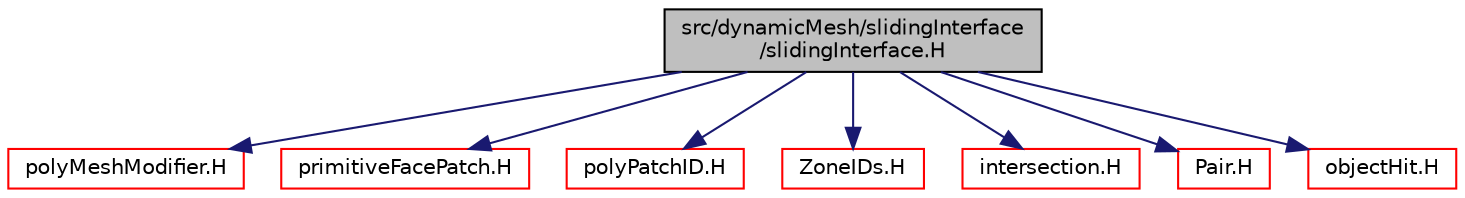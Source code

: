 digraph "src/dynamicMesh/slidingInterface/slidingInterface.H"
{
  bgcolor="transparent";
  edge [fontname="Helvetica",fontsize="10",labelfontname="Helvetica",labelfontsize="10"];
  node [fontname="Helvetica",fontsize="10",shape=record];
  Node1 [label="src/dynamicMesh/slidingInterface\l/slidingInterface.H",height=0.2,width=0.4,color="black", fillcolor="grey75", style="filled", fontcolor="black"];
  Node1 -> Node2 [color="midnightblue",fontsize="10",style="solid",fontname="Helvetica"];
  Node2 [label="polyMeshModifier.H",height=0.2,width=0.4,color="red",URL="$a04865.html"];
  Node1 -> Node3 [color="midnightblue",fontsize="10",style="solid",fontname="Helvetica"];
  Node3 [label="primitiveFacePatch.H",height=0.2,width=0.4,color="red",URL="$a08740.html"];
  Node1 -> Node4 [color="midnightblue",fontsize="10",style="solid",fontname="Helvetica"];
  Node4 [label="polyPatchID.H",height=0.2,width=0.4,color="red",URL="$a08469.html"];
  Node1 -> Node5 [color="midnightblue",fontsize="10",style="solid",fontname="Helvetica"];
  Node5 [label="ZoneIDs.H",height=0.2,width=0.4,color="red",URL="$a08470.html"];
  Node1 -> Node6 [color="midnightblue",fontsize="10",style="solid",fontname="Helvetica"];
  Node6 [label="intersection.H",height=0.2,width=0.4,color="red",URL="$a08788.html"];
  Node1 -> Node7 [color="midnightblue",fontsize="10",style="solid",fontname="Helvetica"];
  Node7 [label="Pair.H",height=0.2,width=0.4,color="red",URL="$a08909.html"];
  Node1 -> Node8 [color="midnightblue",fontsize="10",style="solid",fontname="Helvetica"];
  Node8 [label="objectHit.H",height=0.2,width=0.4,color="red",URL="$a08763.html"];
}
